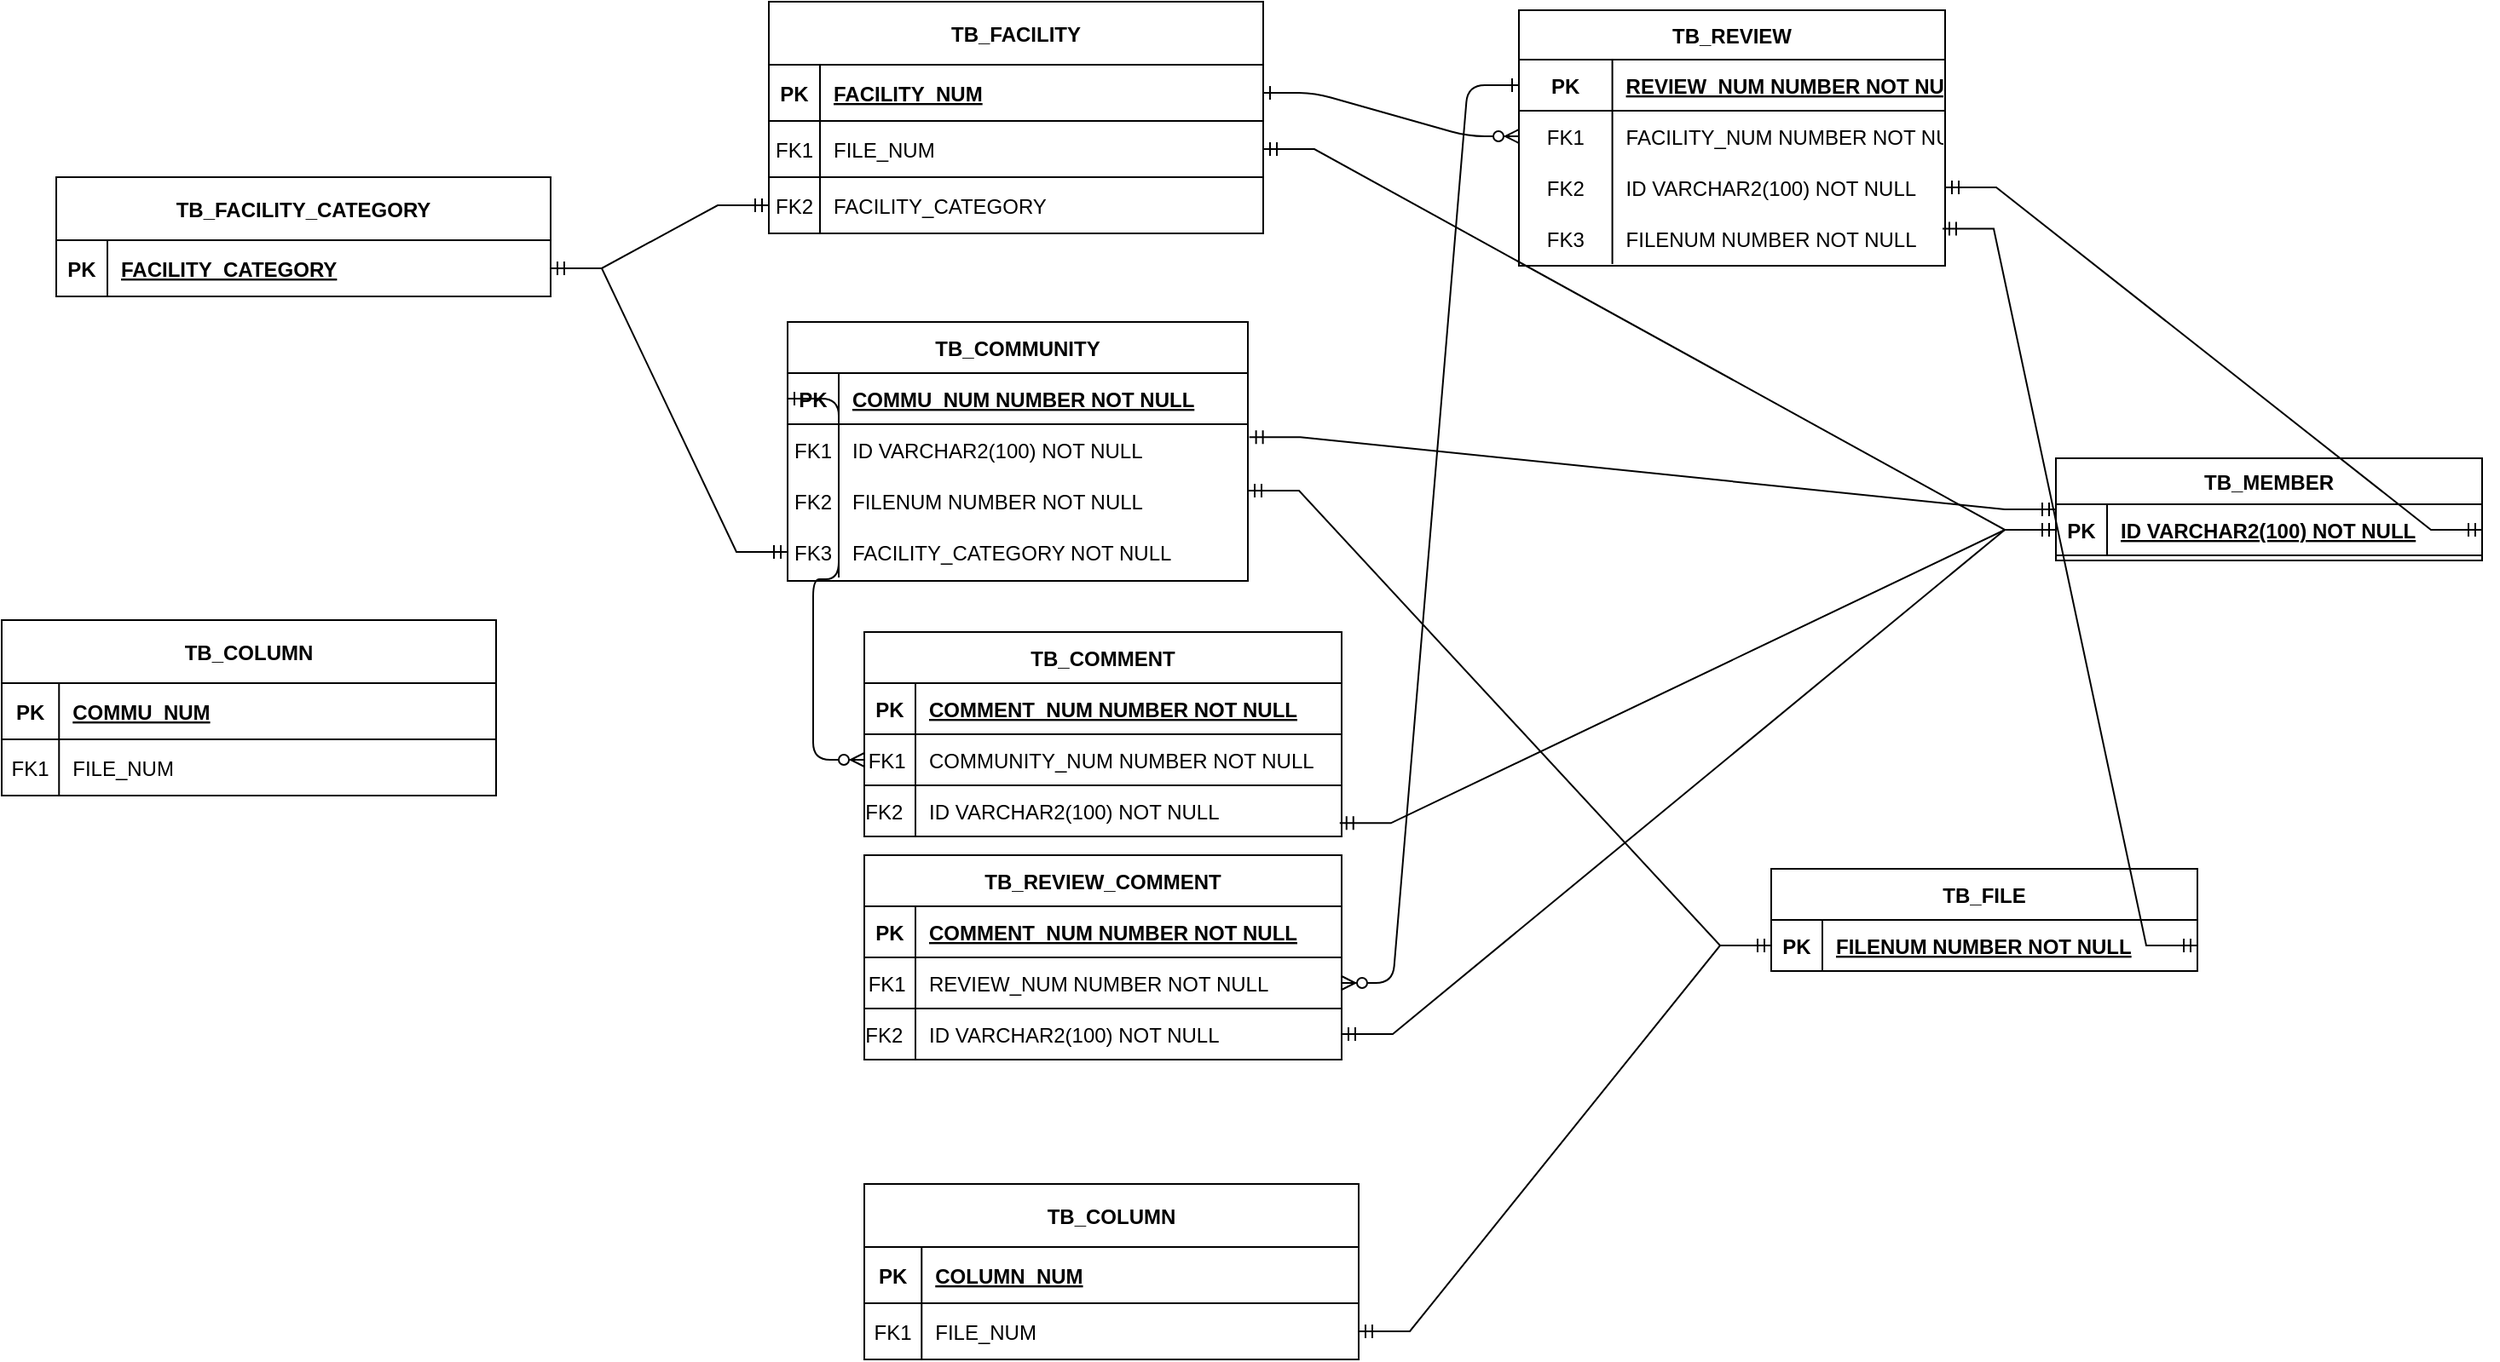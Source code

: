 <mxfile version="21.6.7" type="github">
  <diagram id="R2lEEEUBdFMjLlhIrx00" name="Page-1">
    <mxGraphModel dx="1789" dy="527" grid="0" gridSize="10" guides="1" tooltips="1" connect="1" arrows="1" fold="1" page="0" pageScale="1" pageWidth="850" pageHeight="1100" math="0" shadow="0" extFonts="Permanent Marker^https://fonts.googleapis.com/css?family=Permanent+Marker">
      <root>
        <mxCell id="0" />
        <mxCell id="1" parent="0" />
        <mxCell id="C-vyLk0tnHw3VtMMgP7b-1" value="" style="edgeStyle=entityRelationEdgeStyle;endArrow=ERzeroToMany;startArrow=ERone;endFill=1;startFill=0;" parent="1" source="C-vyLk0tnHw3VtMMgP7b-24" target="C-vyLk0tnHw3VtMMgP7b-6" edge="1">
          <mxGeometry width="100" height="100" relative="1" as="geometry">
            <mxPoint x="340" y="720" as="sourcePoint" />
            <mxPoint x="440" y="620" as="targetPoint" />
          </mxGeometry>
        </mxCell>
        <mxCell id="C-vyLk0tnHw3VtMMgP7b-2" value="TB_REVIEW" style="shape=table;startSize=29;container=1;collapsible=1;childLayout=tableLayout;fixedRows=1;rowLines=0;fontStyle=1;align=center;resizeLast=1;" parent="1" vertex="1">
          <mxGeometry x="458" y="121" width="250" height="150" as="geometry">
            <mxRectangle x="450" y="120" width="60" height="30" as="alternateBounds" />
          </mxGeometry>
        </mxCell>
        <mxCell id="C-vyLk0tnHw3VtMMgP7b-3" value="" style="shape=partialRectangle;collapsible=0;dropTarget=0;pointerEvents=0;fillColor=none;points=[[0,0.5],[1,0.5]];portConstraint=eastwest;top=0;left=0;right=0;bottom=1;" parent="C-vyLk0tnHw3VtMMgP7b-2" vertex="1">
          <mxGeometry y="29" width="250" height="30" as="geometry" />
        </mxCell>
        <mxCell id="C-vyLk0tnHw3VtMMgP7b-4" value="PK" style="shape=partialRectangle;overflow=hidden;connectable=0;fillColor=none;top=0;left=0;bottom=0;right=0;fontStyle=1;" parent="C-vyLk0tnHw3VtMMgP7b-3" vertex="1">
          <mxGeometry width="54.794" height="30" as="geometry">
            <mxRectangle width="54.794" height="30" as="alternateBounds" />
          </mxGeometry>
        </mxCell>
        <mxCell id="C-vyLk0tnHw3VtMMgP7b-5" value="REVIEW_NUM NUMBER NOT NULL " style="shape=partialRectangle;overflow=hidden;connectable=0;fillColor=none;top=0;left=0;bottom=0;right=0;align=left;spacingLeft=6;fontStyle=5;" parent="C-vyLk0tnHw3VtMMgP7b-3" vertex="1">
          <mxGeometry x="54.794" width="195.206" height="30" as="geometry">
            <mxRectangle width="195.206" height="30" as="alternateBounds" />
          </mxGeometry>
        </mxCell>
        <mxCell id="C-vyLk0tnHw3VtMMgP7b-6" value="" style="shape=partialRectangle;collapsible=0;dropTarget=0;pointerEvents=0;fillColor=none;points=[[0,0.5],[1,0.5]];portConstraint=eastwest;top=0;left=0;right=0;bottom=0;" parent="C-vyLk0tnHw3VtMMgP7b-2" vertex="1">
          <mxGeometry y="59" width="250" height="30" as="geometry" />
        </mxCell>
        <mxCell id="C-vyLk0tnHw3VtMMgP7b-7" value="FK1" style="shape=partialRectangle;overflow=hidden;connectable=0;fillColor=none;top=0;left=0;bottom=0;right=0;" parent="C-vyLk0tnHw3VtMMgP7b-6" vertex="1">
          <mxGeometry width="54.794" height="30" as="geometry">
            <mxRectangle width="54.794" height="30" as="alternateBounds" />
          </mxGeometry>
        </mxCell>
        <mxCell id="C-vyLk0tnHw3VtMMgP7b-8" value="FACILITY_NUM NUMBER NOT NULL" style="shape=partialRectangle;overflow=hidden;connectable=0;fillColor=none;top=0;left=0;bottom=0;right=0;align=left;spacingLeft=6;" parent="C-vyLk0tnHw3VtMMgP7b-6" vertex="1">
          <mxGeometry x="54.794" width="195.206" height="30" as="geometry">
            <mxRectangle width="195.206" height="30" as="alternateBounds" />
          </mxGeometry>
        </mxCell>
        <mxCell id="C-vyLk0tnHw3VtMMgP7b-9" value="" style="shape=partialRectangle;collapsible=0;dropTarget=0;pointerEvents=0;fillColor=none;points=[[0,0.5],[1,0.5]];portConstraint=eastwest;top=0;left=0;right=0;bottom=0;" parent="C-vyLk0tnHw3VtMMgP7b-2" vertex="1">
          <mxGeometry y="89" width="250" height="30" as="geometry" />
        </mxCell>
        <mxCell id="C-vyLk0tnHw3VtMMgP7b-10" value="FK2" style="shape=partialRectangle;overflow=hidden;connectable=0;fillColor=none;top=0;left=0;bottom=0;right=0;" parent="C-vyLk0tnHw3VtMMgP7b-9" vertex="1">
          <mxGeometry width="54.794" height="30" as="geometry">
            <mxRectangle width="54.794" height="30" as="alternateBounds" />
          </mxGeometry>
        </mxCell>
        <mxCell id="C-vyLk0tnHw3VtMMgP7b-11" value="ID VARCHAR2(100) NOT NULL " style="shape=partialRectangle;overflow=hidden;connectable=0;fillColor=none;top=0;left=0;bottom=0;right=0;align=left;spacingLeft=6;" parent="C-vyLk0tnHw3VtMMgP7b-9" vertex="1">
          <mxGeometry x="54.794" width="195.206" height="30" as="geometry">
            <mxRectangle width="195.206" height="30" as="alternateBounds" />
          </mxGeometry>
        </mxCell>
        <mxCell id="-KE-oy4BCfuFlBeBXf4a-14" value="" style="shape=partialRectangle;collapsible=0;dropTarget=0;pointerEvents=0;fillColor=none;points=[[0,0.5],[1,0.5]];portConstraint=eastwest;top=0;left=0;right=0;bottom=0;" parent="C-vyLk0tnHw3VtMMgP7b-2" vertex="1">
          <mxGeometry y="119" width="250" height="30" as="geometry" />
        </mxCell>
        <mxCell id="-KE-oy4BCfuFlBeBXf4a-15" value="FK3" style="shape=partialRectangle;overflow=hidden;connectable=0;fillColor=none;top=0;left=0;bottom=0;right=0;" parent="-KE-oy4BCfuFlBeBXf4a-14" vertex="1">
          <mxGeometry width="54.794" height="30" as="geometry">
            <mxRectangle width="54.794" height="30" as="alternateBounds" />
          </mxGeometry>
        </mxCell>
        <mxCell id="-KE-oy4BCfuFlBeBXf4a-16" value="FILENUM NUMBER NOT NULL" style="shape=partialRectangle;overflow=hidden;connectable=0;fillColor=none;top=0;left=0;bottom=0;right=0;align=left;spacingLeft=6;" parent="-KE-oy4BCfuFlBeBXf4a-14" vertex="1">
          <mxGeometry x="54.794" width="195.206" height="30" as="geometry">
            <mxRectangle width="195.206" height="30" as="alternateBounds" />
          </mxGeometry>
        </mxCell>
        <mxCell id="C-vyLk0tnHw3VtMMgP7b-13" value="TB_MEMBER" style="shape=table;startSize=27;container=1;collapsible=1;childLayout=tableLayout;fixedRows=1;rowLines=0;fontStyle=1;align=center;resizeLast=1;" parent="1" vertex="1">
          <mxGeometry x="773" y="384" width="250" height="60" as="geometry" />
        </mxCell>
        <mxCell id="C-vyLk0tnHw3VtMMgP7b-14" value="" style="shape=partialRectangle;collapsible=0;dropTarget=0;pointerEvents=0;fillColor=none;points=[[0,0.5],[1,0.5]];portConstraint=eastwest;top=0;left=0;right=0;bottom=1;" parent="C-vyLk0tnHw3VtMMgP7b-13" vertex="1">
          <mxGeometry y="27" width="250" height="30" as="geometry" />
        </mxCell>
        <mxCell id="C-vyLk0tnHw3VtMMgP7b-15" value="PK" style="shape=partialRectangle;overflow=hidden;connectable=0;fillColor=none;top=0;left=0;bottom=0;right=0;fontStyle=1;" parent="C-vyLk0tnHw3VtMMgP7b-14" vertex="1">
          <mxGeometry width="30" height="30" as="geometry">
            <mxRectangle width="30" height="30" as="alternateBounds" />
          </mxGeometry>
        </mxCell>
        <mxCell id="C-vyLk0tnHw3VtMMgP7b-16" value="ID VARCHAR2(100) NOT NULL " style="shape=partialRectangle;overflow=hidden;connectable=0;fillColor=none;top=0;left=0;bottom=0;right=0;align=left;spacingLeft=6;fontStyle=5;" parent="C-vyLk0tnHw3VtMMgP7b-14" vertex="1">
          <mxGeometry x="30" width="220" height="30" as="geometry">
            <mxRectangle width="220" height="30" as="alternateBounds" />
          </mxGeometry>
        </mxCell>
        <mxCell id="C-vyLk0tnHw3VtMMgP7b-23" value="TB_FACILITY" style="shape=table;startSize=37;container=1;collapsible=1;childLayout=tableLayout;fixedRows=1;rowLines=0;fontStyle=1;align=center;resizeLast=1;" parent="1" vertex="1">
          <mxGeometry x="18" y="116" width="290" height="136" as="geometry" />
        </mxCell>
        <mxCell id="C-vyLk0tnHw3VtMMgP7b-24" value="" style="shape=partialRectangle;collapsible=0;dropTarget=0;pointerEvents=0;fillColor=none;points=[[0,0.5],[1,0.5]];portConstraint=eastwest;top=0;left=0;right=0;bottom=1;" parent="C-vyLk0tnHw3VtMMgP7b-23" vertex="1">
          <mxGeometry y="37" width="290" height="33" as="geometry" />
        </mxCell>
        <mxCell id="C-vyLk0tnHw3VtMMgP7b-25" value="PK" style="shape=partialRectangle;overflow=hidden;connectable=0;fillColor=none;top=0;left=0;bottom=0;right=0;fontStyle=1;" parent="C-vyLk0tnHw3VtMMgP7b-24" vertex="1">
          <mxGeometry width="30" height="33" as="geometry">
            <mxRectangle width="30" height="33" as="alternateBounds" />
          </mxGeometry>
        </mxCell>
        <mxCell id="C-vyLk0tnHw3VtMMgP7b-26" value="FACILITY_NUM" style="shape=partialRectangle;overflow=hidden;connectable=0;fillColor=none;top=0;left=0;bottom=0;right=0;align=left;spacingLeft=6;fontStyle=5;" parent="C-vyLk0tnHw3VtMMgP7b-24" vertex="1">
          <mxGeometry x="30" width="260" height="33" as="geometry">
            <mxRectangle width="260" height="33" as="alternateBounds" />
          </mxGeometry>
        </mxCell>
        <mxCell id="_d3ejISnLMOxY-XyNx4B-5" value="" style="shape=partialRectangle;collapsible=0;dropTarget=0;pointerEvents=0;fillColor=none;points=[[0,0.5],[1,0.5]];portConstraint=eastwest;top=0;left=0;right=0;bottom=1;" parent="C-vyLk0tnHw3VtMMgP7b-23" vertex="1">
          <mxGeometry y="70" width="290" height="33" as="geometry" />
        </mxCell>
        <mxCell id="_d3ejISnLMOxY-XyNx4B-6" value="FK1" style="shape=partialRectangle;overflow=hidden;connectable=0;fillColor=none;top=0;left=0;bottom=0;right=0;fontStyle=0;" parent="_d3ejISnLMOxY-XyNx4B-5" vertex="1">
          <mxGeometry width="30" height="33" as="geometry">
            <mxRectangle width="30" height="33" as="alternateBounds" />
          </mxGeometry>
        </mxCell>
        <mxCell id="_d3ejISnLMOxY-XyNx4B-7" value="FILE_NUM" style="shape=partialRectangle;overflow=hidden;connectable=0;fillColor=none;top=0;left=0;bottom=0;right=0;align=left;spacingLeft=6;fontStyle=0;" parent="_d3ejISnLMOxY-XyNx4B-5" vertex="1">
          <mxGeometry x="30" width="260" height="33" as="geometry">
            <mxRectangle width="260" height="33" as="alternateBounds" />
          </mxGeometry>
        </mxCell>
        <mxCell id="wtZ6tFGs6IrQtqHnJCD3-11" value="" style="shape=partialRectangle;collapsible=0;dropTarget=0;pointerEvents=0;fillColor=none;points=[[0,0.5],[1,0.5]];portConstraint=eastwest;top=0;left=0;right=0;bottom=1;" parent="C-vyLk0tnHw3VtMMgP7b-23" vertex="1">
          <mxGeometry y="103" width="290" height="33" as="geometry" />
        </mxCell>
        <mxCell id="wtZ6tFGs6IrQtqHnJCD3-12" value="FK2" style="shape=partialRectangle;overflow=hidden;connectable=0;fillColor=none;top=0;left=0;bottom=0;right=0;fontStyle=0;" parent="wtZ6tFGs6IrQtqHnJCD3-11" vertex="1">
          <mxGeometry width="30" height="33" as="geometry">
            <mxRectangle width="30" height="33" as="alternateBounds" />
          </mxGeometry>
        </mxCell>
        <mxCell id="wtZ6tFGs6IrQtqHnJCD3-13" value="FACILITY_CATEGORY" style="shape=partialRectangle;overflow=hidden;connectable=0;fillColor=none;top=0;left=0;bottom=0;right=0;align=left;spacingLeft=6;fontStyle=0;" parent="wtZ6tFGs6IrQtqHnJCD3-11" vertex="1">
          <mxGeometry x="30" width="260" height="33" as="geometry">
            <mxRectangle width="260" height="33" as="alternateBounds" />
          </mxGeometry>
        </mxCell>
        <mxCell id="qpjnlO9sBnYF8j2qjAvn-1" value="TB_COMMUNITY" style="shape=table;startSize=30;container=1;collapsible=1;childLayout=tableLayout;fixedRows=1;rowLines=0;fontStyle=1;align=center;resizeLast=1;" parent="1" vertex="1">
          <mxGeometry x="29" y="304" width="270" height="152" as="geometry" />
        </mxCell>
        <mxCell id="qpjnlO9sBnYF8j2qjAvn-2" value="" style="shape=partialRectangle;collapsible=0;dropTarget=0;pointerEvents=0;fillColor=none;points=[[0,0.5],[1,0.5]];portConstraint=eastwest;top=0;left=0;right=0;bottom=1;" parent="qpjnlO9sBnYF8j2qjAvn-1" vertex="1">
          <mxGeometry y="30" width="270" height="30" as="geometry" />
        </mxCell>
        <mxCell id="qpjnlO9sBnYF8j2qjAvn-3" value="PK" style="shape=partialRectangle;overflow=hidden;connectable=0;fillColor=none;top=0;left=0;bottom=0;right=0;fontStyle=1;" parent="qpjnlO9sBnYF8j2qjAvn-2" vertex="1">
          <mxGeometry width="30" height="30" as="geometry">
            <mxRectangle width="30" height="30" as="alternateBounds" />
          </mxGeometry>
        </mxCell>
        <mxCell id="qpjnlO9sBnYF8j2qjAvn-4" value="COMMU_NUM NUMBER NOT NULL" style="shape=partialRectangle;overflow=hidden;connectable=0;fillColor=none;top=0;left=0;bottom=0;right=0;align=left;spacingLeft=6;fontStyle=5;" parent="qpjnlO9sBnYF8j2qjAvn-2" vertex="1">
          <mxGeometry x="30" width="240" height="30" as="geometry">
            <mxRectangle width="240" height="30" as="alternateBounds" />
          </mxGeometry>
        </mxCell>
        <mxCell id="qpjnlO9sBnYF8j2qjAvn-5" value="" style="shape=partialRectangle;collapsible=0;dropTarget=0;pointerEvents=0;fillColor=none;points=[[0,0.5],[1,0.5]];portConstraint=eastwest;top=0;left=0;right=0;bottom=0;" parent="qpjnlO9sBnYF8j2qjAvn-1" vertex="1">
          <mxGeometry y="60" width="270" height="30" as="geometry" />
        </mxCell>
        <mxCell id="qpjnlO9sBnYF8j2qjAvn-6" value="FK1" style="shape=partialRectangle;overflow=hidden;connectable=0;fillColor=none;top=0;left=0;bottom=0;right=0;" parent="qpjnlO9sBnYF8j2qjAvn-5" vertex="1">
          <mxGeometry width="30" height="30" as="geometry">
            <mxRectangle width="30" height="30" as="alternateBounds" />
          </mxGeometry>
        </mxCell>
        <mxCell id="qpjnlO9sBnYF8j2qjAvn-7" value="ID VARCHAR2(100) NOT NULL" style="shape=partialRectangle;overflow=hidden;connectable=0;fillColor=none;top=0;left=0;bottom=0;right=0;align=left;spacingLeft=6;" parent="qpjnlO9sBnYF8j2qjAvn-5" vertex="1">
          <mxGeometry x="30" width="240" height="30" as="geometry">
            <mxRectangle width="240" height="30" as="alternateBounds" />
          </mxGeometry>
        </mxCell>
        <mxCell id="-KE-oy4BCfuFlBeBXf4a-9" value="" style="shape=partialRectangle;collapsible=0;dropTarget=0;pointerEvents=0;fillColor=none;points=[[0,0.5],[1,0.5]];portConstraint=eastwest;top=0;left=0;right=0;bottom=0;" parent="qpjnlO9sBnYF8j2qjAvn-1" vertex="1">
          <mxGeometry y="90" width="270" height="30" as="geometry" />
        </mxCell>
        <mxCell id="-KE-oy4BCfuFlBeBXf4a-10" value="FK2" style="shape=partialRectangle;overflow=hidden;connectable=0;fillColor=none;top=0;left=0;bottom=0;right=0;" parent="-KE-oy4BCfuFlBeBXf4a-9" vertex="1">
          <mxGeometry width="30" height="30" as="geometry">
            <mxRectangle width="30" height="30" as="alternateBounds" />
          </mxGeometry>
        </mxCell>
        <mxCell id="-KE-oy4BCfuFlBeBXf4a-11" value="FILENUM NUMBER NOT NULL" style="shape=partialRectangle;overflow=hidden;connectable=0;fillColor=none;top=0;left=0;bottom=0;right=0;align=left;spacingLeft=6;" parent="-KE-oy4BCfuFlBeBXf4a-9" vertex="1">
          <mxGeometry x="30" width="240" height="30" as="geometry">
            <mxRectangle width="240" height="30" as="alternateBounds" />
          </mxGeometry>
        </mxCell>
        <mxCell id="wtZ6tFGs6IrQtqHnJCD3-15" value="" style="shape=partialRectangle;collapsible=0;dropTarget=0;pointerEvents=0;fillColor=none;points=[[0,0.5],[1,0.5]];portConstraint=eastwest;top=0;left=0;right=0;bottom=0;" parent="qpjnlO9sBnYF8j2qjAvn-1" vertex="1">
          <mxGeometry y="120" width="270" height="30" as="geometry" />
        </mxCell>
        <mxCell id="wtZ6tFGs6IrQtqHnJCD3-16" value="FK3" style="shape=partialRectangle;overflow=hidden;connectable=0;fillColor=none;top=0;left=0;bottom=0;right=0;" parent="wtZ6tFGs6IrQtqHnJCD3-15" vertex="1">
          <mxGeometry width="30" height="30" as="geometry">
            <mxRectangle width="30" height="30" as="alternateBounds" />
          </mxGeometry>
        </mxCell>
        <mxCell id="wtZ6tFGs6IrQtqHnJCD3-17" value="FACILITY_CATEGORY NOT NULL" style="shape=partialRectangle;overflow=hidden;connectable=0;fillColor=none;top=0;left=0;bottom=0;right=0;align=left;spacingLeft=6;" parent="wtZ6tFGs6IrQtqHnJCD3-15" vertex="1">
          <mxGeometry x="30" width="240" height="30" as="geometry">
            <mxRectangle width="240" height="30" as="alternateBounds" />
          </mxGeometry>
        </mxCell>
        <mxCell id="qpjnlO9sBnYF8j2qjAvn-11" value="TB_COMMENT" style="shape=table;startSize=30;container=1;collapsible=1;childLayout=tableLayout;fixedRows=1;rowLines=0;fontStyle=1;align=center;resizeLast=1;" parent="1" vertex="1">
          <mxGeometry x="74" y="486" width="280" height="120" as="geometry" />
        </mxCell>
        <mxCell id="qpjnlO9sBnYF8j2qjAvn-12" value="" style="shape=partialRectangle;collapsible=0;dropTarget=0;pointerEvents=0;fillColor=none;points=[[0,0.5],[1,0.5]];portConstraint=eastwest;top=0;left=0;right=0;bottom=1;" parent="qpjnlO9sBnYF8j2qjAvn-11" vertex="1">
          <mxGeometry y="30" width="280" height="30" as="geometry" />
        </mxCell>
        <mxCell id="qpjnlO9sBnYF8j2qjAvn-13" value="PK" style="shape=partialRectangle;overflow=hidden;connectable=0;fillColor=none;top=0;left=0;bottom=0;right=0;fontStyle=1;" parent="qpjnlO9sBnYF8j2qjAvn-12" vertex="1">
          <mxGeometry width="30" height="30" as="geometry">
            <mxRectangle width="30" height="30" as="alternateBounds" />
          </mxGeometry>
        </mxCell>
        <mxCell id="qpjnlO9sBnYF8j2qjAvn-14" value="COMMENT_NUM NUMBER NOT NULL" style="shape=partialRectangle;overflow=hidden;connectable=0;fillColor=none;top=0;left=0;bottom=0;right=0;align=left;spacingLeft=6;fontStyle=5;" parent="qpjnlO9sBnYF8j2qjAvn-12" vertex="1">
          <mxGeometry x="30" width="250" height="30" as="geometry">
            <mxRectangle width="250" height="30" as="alternateBounds" />
          </mxGeometry>
        </mxCell>
        <mxCell id="xG5aJxj-pug4b15kJPLm-4" value="" style="shape=partialRectangle;collapsible=0;dropTarget=0;pointerEvents=0;fillColor=none;points=[[0,0.5],[1,0.5]];portConstraint=eastwest;top=0;left=0;right=0;bottom=1;" parent="qpjnlO9sBnYF8j2qjAvn-11" vertex="1">
          <mxGeometry y="60" width="280" height="30" as="geometry" />
        </mxCell>
        <mxCell id="xG5aJxj-pug4b15kJPLm-5" value="FK1 " style="shape=partialRectangle;overflow=hidden;connectable=0;fillColor=none;top=0;left=0;bottom=0;right=0;fontStyle=0;" parent="xG5aJxj-pug4b15kJPLm-4" vertex="1">
          <mxGeometry width="30" height="30" as="geometry">
            <mxRectangle width="30" height="30" as="alternateBounds" />
          </mxGeometry>
        </mxCell>
        <mxCell id="xG5aJxj-pug4b15kJPLm-6" value="COMMUNITY_NUM NUMBER NOT NULL" style="shape=partialRectangle;overflow=hidden;connectable=0;fillColor=none;top=0;left=0;bottom=0;right=0;align=left;spacingLeft=6;fontStyle=0;" parent="xG5aJxj-pug4b15kJPLm-4" vertex="1">
          <mxGeometry x="30" width="250" height="30" as="geometry">
            <mxRectangle width="250" height="30" as="alternateBounds" />
          </mxGeometry>
        </mxCell>
        <mxCell id="7dMMRioeDWby0Bqr6M3h-1" value="" style="shape=partialRectangle;collapsible=0;dropTarget=0;pointerEvents=0;fillColor=none;points=[[0,0.5],[1,0.5]];portConstraint=eastwest;top=0;left=0;right=0;bottom=1;" parent="qpjnlO9sBnYF8j2qjAvn-11" vertex="1">
          <mxGeometry y="90" width="280" height="30" as="geometry" />
        </mxCell>
        <mxCell id="7dMMRioeDWby0Bqr6M3h-2" value="FK2  " style="shape=partialRectangle;overflow=hidden;connectable=0;fillColor=none;top=0;left=0;bottom=0;right=0;fontStyle=0;" parent="7dMMRioeDWby0Bqr6M3h-1" vertex="1">
          <mxGeometry width="30" height="30" as="geometry">
            <mxRectangle width="30" height="30" as="alternateBounds" />
          </mxGeometry>
        </mxCell>
        <mxCell id="7dMMRioeDWby0Bqr6M3h-3" value="ID VARCHAR2(100) NOT NULL" style="shape=partialRectangle;overflow=hidden;connectable=0;fillColor=none;top=0;left=0;bottom=0;right=0;align=left;spacingLeft=6;fontStyle=0;" parent="7dMMRioeDWby0Bqr6M3h-1" vertex="1">
          <mxGeometry x="30" width="250" height="30" as="geometry">
            <mxRectangle width="250" height="30" as="alternateBounds" />
          </mxGeometry>
        </mxCell>
        <mxCell id="qpjnlO9sBnYF8j2qjAvn-33" value="" style="edgeStyle=entityRelationEdgeStyle;fontSize=12;html=1;endArrow=ERmandOne;startArrow=ERmandOne;rounded=0;entryX=1;entryY=0.5;entryDx=0;entryDy=0;" parent="1" source="C-vyLk0tnHw3VtMMgP7b-14" target="LMYlzqV9uLrjLyTlNLDf-8" edge="1">
          <mxGeometry width="100" height="100" relative="1" as="geometry">
            <mxPoint x="862" y="627" as="sourcePoint" />
            <mxPoint x="438" y="673" as="targetPoint" />
            <Array as="points">
              <mxPoint x="340" y="140" />
            </Array>
          </mxGeometry>
        </mxCell>
        <mxCell id="qpjnlO9sBnYF8j2qjAvn-34" value="" style="edgeStyle=entityRelationEdgeStyle;fontSize=12;html=1;endArrow=ERmandOne;startArrow=ERmandOne;rounded=0;exitX=0.996;exitY=0.739;exitDx=0;exitDy=0;entryX=0;entryY=0.5;entryDx=0;entryDy=0;exitPerimeter=0;" parent="1" source="7dMMRioeDWby0Bqr6M3h-1" target="C-vyLk0tnHw3VtMMgP7b-14" edge="1">
          <mxGeometry width="100" height="100" relative="1" as="geometry">
            <mxPoint x="361" y="677" as="sourcePoint" />
            <mxPoint x="470" y="430" as="targetPoint" />
            <Array as="points">
              <mxPoint x="360" y="340" />
            </Array>
          </mxGeometry>
        </mxCell>
        <mxCell id="qpjnlO9sBnYF8j2qjAvn-38" value="" style="edgeStyle=entityRelationEdgeStyle;endArrow=ERzeroToMany;startArrow=ERone;endFill=1;startFill=0;exitX=0;exitY=0.5;exitDx=0;exitDy=0;entryX=0;entryY=0.5;entryDx=0;entryDy=0;" parent="1" source="qpjnlO9sBnYF8j2qjAvn-2" target="xG5aJxj-pug4b15kJPLm-4" edge="1">
          <mxGeometry width="100" height="100" relative="1" as="geometry">
            <mxPoint x="309" y="336.0" as="sourcePoint" />
            <mxPoint x="142" y="623" as="targetPoint" />
          </mxGeometry>
        </mxCell>
        <mxCell id="qpjnlO9sBnYF8j2qjAvn-39" value="" style="edgeStyle=entityRelationEdgeStyle;fontSize=12;html=1;endArrow=ERmandOne;startArrow=ERmandOne;rounded=0;entryX=1.003;entryY=0.253;entryDx=0;entryDy=0;entryPerimeter=0;" parent="1" source="C-vyLk0tnHw3VtMMgP7b-13" target="qpjnlO9sBnYF8j2qjAvn-5" edge="1">
          <mxGeometry width="100" height="100" relative="1" as="geometry">
            <mxPoint x="580" y="565" as="sourcePoint" />
            <mxPoint x="310" y="360" as="targetPoint" />
            <Array as="points">
              <mxPoint x="200" y="270" />
            </Array>
          </mxGeometry>
        </mxCell>
        <mxCell id="-KE-oy4BCfuFlBeBXf4a-1" value="TB_FILE" style="shape=table;startSize=30;container=1;collapsible=1;childLayout=tableLayout;fixedRows=1;rowLines=0;fontStyle=1;align=center;resizeLast=1;" parent="1" vertex="1">
          <mxGeometry x="606" y="625" width="250" height="60" as="geometry" />
        </mxCell>
        <mxCell id="-KE-oy4BCfuFlBeBXf4a-2" value="" style="shape=partialRectangle;collapsible=0;dropTarget=0;pointerEvents=0;fillColor=none;points=[[0,0.5],[1,0.5]];portConstraint=eastwest;top=0;left=0;right=0;bottom=1;" parent="-KE-oy4BCfuFlBeBXf4a-1" vertex="1">
          <mxGeometry y="30" width="250" height="30" as="geometry" />
        </mxCell>
        <mxCell id="-KE-oy4BCfuFlBeBXf4a-3" value="PK" style="shape=partialRectangle;overflow=hidden;connectable=0;fillColor=none;top=0;left=0;bottom=0;right=0;fontStyle=1;" parent="-KE-oy4BCfuFlBeBXf4a-2" vertex="1">
          <mxGeometry width="30" height="30" as="geometry">
            <mxRectangle width="30" height="30" as="alternateBounds" />
          </mxGeometry>
        </mxCell>
        <mxCell id="-KE-oy4BCfuFlBeBXf4a-4" value="FILENUM NUMBER NOT NULL " style="shape=partialRectangle;overflow=hidden;connectable=0;fillColor=none;top=0;left=0;bottom=0;right=0;align=left;spacingLeft=6;fontStyle=5;" parent="-KE-oy4BCfuFlBeBXf4a-2" vertex="1">
          <mxGeometry x="30" width="220" height="30" as="geometry">
            <mxRectangle width="220" height="30" as="alternateBounds" />
          </mxGeometry>
        </mxCell>
        <mxCell id="-KE-oy4BCfuFlBeBXf4a-13" value="" style="edgeStyle=entityRelationEdgeStyle;fontSize=12;html=1;endArrow=ERmandOne;startArrow=ERmandOne;rounded=0;entryX=1;entryY=0.301;entryDx=0;entryDy=0;entryPerimeter=0;exitX=0;exitY=0.5;exitDx=0;exitDy=0;" parent="1" source="-KE-oy4BCfuFlBeBXf4a-2" target="-KE-oy4BCfuFlBeBXf4a-9" edge="1">
          <mxGeometry width="100" height="100" relative="1" as="geometry">
            <mxPoint x="483" y="526" as="sourcePoint" />
            <mxPoint x="394" y="469" as="targetPoint" />
            <Array as="points">
              <mxPoint x="213" y="376" />
            </Array>
          </mxGeometry>
        </mxCell>
        <mxCell id="-KE-oy4BCfuFlBeBXf4a-17" value="" style="edgeStyle=entityRelationEdgeStyle;fontSize=12;html=1;endArrow=ERmandOne;startArrow=ERmandOne;rounded=0;entryX=0.994;entryY=0.307;entryDx=0;entryDy=0;exitX=1;exitY=0.5;exitDx=0;exitDy=0;entryPerimeter=0;" parent="1" source="-KE-oy4BCfuFlBeBXf4a-2" target="-KE-oy4BCfuFlBeBXf4a-14" edge="1">
          <mxGeometry width="100" height="100" relative="1" as="geometry">
            <mxPoint x="918" y="446" as="sourcePoint" />
            <mxPoint x="838" y="291" as="targetPoint" />
            <Array as="points">
              <mxPoint x="671" y="273" />
              <mxPoint x="1197" y="159" />
            </Array>
          </mxGeometry>
        </mxCell>
        <mxCell id="LMYlzqV9uLrjLyTlNLDf-1" value="TB_REVIEW_COMMENT" style="shape=table;startSize=30;container=1;collapsible=1;childLayout=tableLayout;fixedRows=1;rowLines=0;fontStyle=1;align=center;resizeLast=1;" parent="1" vertex="1">
          <mxGeometry x="74" y="617" width="280" height="120" as="geometry" />
        </mxCell>
        <mxCell id="LMYlzqV9uLrjLyTlNLDf-2" value="" style="shape=partialRectangle;collapsible=0;dropTarget=0;pointerEvents=0;fillColor=none;points=[[0,0.5],[1,0.5]];portConstraint=eastwest;top=0;left=0;right=0;bottom=1;" parent="LMYlzqV9uLrjLyTlNLDf-1" vertex="1">
          <mxGeometry y="30" width="280" height="30" as="geometry" />
        </mxCell>
        <mxCell id="LMYlzqV9uLrjLyTlNLDf-3" value="PK" style="shape=partialRectangle;overflow=hidden;connectable=0;fillColor=none;top=0;left=0;bottom=0;right=0;fontStyle=1;" parent="LMYlzqV9uLrjLyTlNLDf-2" vertex="1">
          <mxGeometry width="30" height="30" as="geometry">
            <mxRectangle width="30" height="30" as="alternateBounds" />
          </mxGeometry>
        </mxCell>
        <mxCell id="LMYlzqV9uLrjLyTlNLDf-4" value="COMMENT_NUM NUMBER NOT NULL" style="shape=partialRectangle;overflow=hidden;connectable=0;fillColor=none;top=0;left=0;bottom=0;right=0;align=left;spacingLeft=6;fontStyle=5;" parent="LMYlzqV9uLrjLyTlNLDf-2" vertex="1">
          <mxGeometry x="30" width="250" height="30" as="geometry">
            <mxRectangle width="250" height="30" as="alternateBounds" />
          </mxGeometry>
        </mxCell>
        <mxCell id="LMYlzqV9uLrjLyTlNLDf-5" value="" style="shape=partialRectangle;collapsible=0;dropTarget=0;pointerEvents=0;fillColor=none;points=[[0,0.5],[1,0.5]];portConstraint=eastwest;top=0;left=0;right=0;bottom=1;" parent="LMYlzqV9uLrjLyTlNLDf-1" vertex="1">
          <mxGeometry y="60" width="280" height="30" as="geometry" />
        </mxCell>
        <mxCell id="LMYlzqV9uLrjLyTlNLDf-6" value="FK1 " style="shape=partialRectangle;overflow=hidden;connectable=0;fillColor=none;top=0;left=0;bottom=0;right=0;fontStyle=0;" parent="LMYlzqV9uLrjLyTlNLDf-5" vertex="1">
          <mxGeometry width="30" height="30" as="geometry">
            <mxRectangle width="30" height="30" as="alternateBounds" />
          </mxGeometry>
        </mxCell>
        <mxCell id="LMYlzqV9uLrjLyTlNLDf-7" value="REVIEW_NUM NUMBER NOT NULL" style="shape=partialRectangle;overflow=hidden;connectable=0;fillColor=none;top=0;left=0;bottom=0;right=0;align=left;spacingLeft=6;fontStyle=0;" parent="LMYlzqV9uLrjLyTlNLDf-5" vertex="1">
          <mxGeometry x="30" width="250" height="30" as="geometry">
            <mxRectangle width="250" height="30" as="alternateBounds" />
          </mxGeometry>
        </mxCell>
        <mxCell id="LMYlzqV9uLrjLyTlNLDf-8" value="" style="shape=partialRectangle;collapsible=0;dropTarget=0;pointerEvents=0;fillColor=none;points=[[0,0.5],[1,0.5]];portConstraint=eastwest;top=0;left=0;right=0;bottom=1;" parent="LMYlzqV9uLrjLyTlNLDf-1" vertex="1">
          <mxGeometry y="90" width="280" height="30" as="geometry" />
        </mxCell>
        <mxCell id="LMYlzqV9uLrjLyTlNLDf-9" value="FK2  " style="shape=partialRectangle;overflow=hidden;connectable=0;fillColor=none;top=0;left=0;bottom=0;right=0;fontStyle=0;" parent="LMYlzqV9uLrjLyTlNLDf-8" vertex="1">
          <mxGeometry width="30" height="30" as="geometry">
            <mxRectangle width="30" height="30" as="alternateBounds" />
          </mxGeometry>
        </mxCell>
        <mxCell id="LMYlzqV9uLrjLyTlNLDf-10" value="ID VARCHAR2(100) NOT NULL" style="shape=partialRectangle;overflow=hidden;connectable=0;fillColor=none;top=0;left=0;bottom=0;right=0;align=left;spacingLeft=6;fontStyle=0;" parent="LMYlzqV9uLrjLyTlNLDf-8" vertex="1">
          <mxGeometry x="30" width="250" height="30" as="geometry">
            <mxRectangle width="250" height="30" as="alternateBounds" />
          </mxGeometry>
        </mxCell>
        <mxCell id="LMYlzqV9uLrjLyTlNLDf-11" value="" style="edgeStyle=entityRelationEdgeStyle;endArrow=ERzeroToMany;startArrow=ERone;endFill=1;startFill=0;entryX=1;entryY=0.5;entryDx=0;entryDy=0;" parent="1" source="C-vyLk0tnHw3VtMMgP7b-3" target="LMYlzqV9uLrjLyTlNLDf-5" edge="1">
          <mxGeometry width="100" height="100" relative="1" as="geometry">
            <mxPoint x="503" y="376" as="sourcePoint" />
            <mxPoint x="495" y="837" as="targetPoint" />
          </mxGeometry>
        </mxCell>
        <mxCell id="LMYlzqV9uLrjLyTlNLDf-12" value="" style="edgeStyle=entityRelationEdgeStyle;fontSize=12;html=1;endArrow=ERmandOne;startArrow=ERmandOne;rounded=0;exitX=1;exitY=0.5;exitDx=0;exitDy=0;entryX=1;entryY=0.5;entryDx=0;entryDy=0;" parent="1" source="C-vyLk0tnHw3VtMMgP7b-9" target="C-vyLk0tnHw3VtMMgP7b-14" edge="1">
          <mxGeometry width="100" height="100" relative="1" as="geometry">
            <mxPoint x="1085" y="460" as="sourcePoint" />
            <mxPoint x="1085" y="490" as="targetPoint" />
            <Array as="points">
              <mxPoint x="756" y="166" />
            </Array>
          </mxGeometry>
        </mxCell>
        <mxCell id="RPUz-Xp_ynRGwjkyBdgL-1" value="" style="edgeStyle=entityRelationEdgeStyle;fontSize=12;html=1;endArrow=ERmandOne;startArrow=ERmandOne;rounded=0;exitX=1;exitY=0.5;exitDx=0;exitDy=0;entryX=0;entryY=0.5;entryDx=0;entryDy=0;" parent="1" source="_d3ejISnLMOxY-XyNx4B-5" target="C-vyLk0tnHw3VtMMgP7b-14" edge="1">
          <mxGeometry width="100" height="100" relative="1" as="geometry">
            <mxPoint x="718" y="235" as="sourcePoint" />
            <mxPoint x="738" y="540" as="targetPoint" />
            <Array as="points">
              <mxPoint x="766" y="176" />
            </Array>
          </mxGeometry>
        </mxCell>
        <mxCell id="wtZ6tFGs6IrQtqHnJCD3-1" value="TB_FACILITY_CATEGORY" style="shape=table;startSize=37;container=1;collapsible=1;childLayout=tableLayout;fixedRows=1;rowLines=0;fontStyle=1;align=center;resizeLast=1;" parent="1" vertex="1">
          <mxGeometry x="-400" y="219" width="290" height="70" as="geometry" />
        </mxCell>
        <mxCell id="wtZ6tFGs6IrQtqHnJCD3-2" value="" style="shape=partialRectangle;collapsible=0;dropTarget=0;pointerEvents=0;fillColor=none;points=[[0,0.5],[1,0.5]];portConstraint=eastwest;top=0;left=0;right=0;bottom=1;" parent="wtZ6tFGs6IrQtqHnJCD3-1" vertex="1">
          <mxGeometry y="37" width="290" height="33" as="geometry" />
        </mxCell>
        <mxCell id="wtZ6tFGs6IrQtqHnJCD3-3" value="PK" style="shape=partialRectangle;overflow=hidden;connectable=0;fillColor=none;top=0;left=0;bottom=0;right=0;fontStyle=1;" parent="wtZ6tFGs6IrQtqHnJCD3-2" vertex="1">
          <mxGeometry width="30" height="33" as="geometry">
            <mxRectangle width="30" height="33" as="alternateBounds" />
          </mxGeometry>
        </mxCell>
        <mxCell id="wtZ6tFGs6IrQtqHnJCD3-4" value="FACILITY_CATEGORY" style="shape=partialRectangle;overflow=hidden;connectable=0;fillColor=none;top=0;left=0;bottom=0;right=0;align=left;spacingLeft=6;fontStyle=5;" parent="wtZ6tFGs6IrQtqHnJCD3-2" vertex="1">
          <mxGeometry x="30" width="260" height="33" as="geometry">
            <mxRectangle width="260" height="33" as="alternateBounds" />
          </mxGeometry>
        </mxCell>
        <mxCell id="wtZ6tFGs6IrQtqHnJCD3-14" value="" style="edgeStyle=entityRelationEdgeStyle;fontSize=12;html=1;endArrow=ERmandOne;startArrow=ERmandOne;rounded=0;exitX=1;exitY=0.5;exitDx=0;exitDy=0;entryX=0;entryY=0.5;entryDx=0;entryDy=0;" parent="1" source="wtZ6tFGs6IrQtqHnJCD3-2" target="wtZ6tFGs6IrQtqHnJCD3-11" edge="1">
          <mxGeometry width="100" height="100" relative="1" as="geometry">
            <mxPoint x="318" y="213" as="sourcePoint" />
            <mxPoint x="783" y="436" as="targetPoint" />
            <Array as="points">
              <mxPoint x="776" y="186" />
            </Array>
          </mxGeometry>
        </mxCell>
        <mxCell id="wtZ6tFGs6IrQtqHnJCD3-18" value="" style="edgeStyle=entityRelationEdgeStyle;fontSize=12;html=1;endArrow=ERmandOne;startArrow=ERmandOne;rounded=0;exitX=1;exitY=0.5;exitDx=0;exitDy=0;entryX=0;entryY=0.5;entryDx=0;entryDy=0;" parent="1" source="wtZ6tFGs6IrQtqHnJCD3-2" target="wtZ6tFGs6IrQtqHnJCD3-15" edge="1">
          <mxGeometry width="100" height="100" relative="1" as="geometry">
            <mxPoint x="-100" y="283" as="sourcePoint" />
            <mxPoint x="28" y="246" as="targetPoint" />
            <Array as="points">
              <mxPoint x="786" y="196" />
            </Array>
          </mxGeometry>
        </mxCell>
        <mxCell id="wtZ6tFGs6IrQtqHnJCD3-32" value="TB_COLUMN" style="shape=table;startSize=37;container=1;collapsible=1;childLayout=tableLayout;fixedRows=1;rowLines=0;fontStyle=1;align=center;resizeLast=1;" parent="1" vertex="1">
          <mxGeometry x="74" y="810" width="290" height="103" as="geometry" />
        </mxCell>
        <mxCell id="wtZ6tFGs6IrQtqHnJCD3-33" value="" style="shape=partialRectangle;collapsible=0;dropTarget=0;pointerEvents=0;fillColor=none;points=[[0,0.5],[1,0.5]];portConstraint=eastwest;top=0;left=0;right=0;bottom=1;" parent="wtZ6tFGs6IrQtqHnJCD3-32" vertex="1">
          <mxGeometry y="37" width="290" height="33" as="geometry" />
        </mxCell>
        <mxCell id="wtZ6tFGs6IrQtqHnJCD3-34" value="PK" style="shape=partialRectangle;overflow=hidden;connectable=0;fillColor=none;top=0;left=0;bottom=0;right=0;fontStyle=1;" parent="wtZ6tFGs6IrQtqHnJCD3-33" vertex="1">
          <mxGeometry width="33.632" height="33" as="geometry">
            <mxRectangle width="33.632" height="33" as="alternateBounds" />
          </mxGeometry>
        </mxCell>
        <mxCell id="wtZ6tFGs6IrQtqHnJCD3-35" value="COLUMN_NUM" style="shape=partialRectangle;overflow=hidden;connectable=0;fillColor=none;top=0;left=0;bottom=0;right=0;align=left;spacingLeft=6;fontStyle=5;" parent="wtZ6tFGs6IrQtqHnJCD3-33" vertex="1">
          <mxGeometry x="33.632" width="256.368" height="33" as="geometry">
            <mxRectangle width="256.368" height="33" as="alternateBounds" />
          </mxGeometry>
        </mxCell>
        <mxCell id="wtZ6tFGs6IrQtqHnJCD3-36" value="" style="shape=partialRectangle;collapsible=0;dropTarget=0;pointerEvents=0;fillColor=none;points=[[0,0.5],[1,0.5]];portConstraint=eastwest;top=0;left=0;right=0;bottom=1;" parent="wtZ6tFGs6IrQtqHnJCD3-32" vertex="1">
          <mxGeometry y="70" width="290" height="33" as="geometry" />
        </mxCell>
        <mxCell id="wtZ6tFGs6IrQtqHnJCD3-37" value="FK1" style="shape=partialRectangle;overflow=hidden;connectable=0;fillColor=none;top=0;left=0;bottom=0;right=0;fontStyle=0;" parent="wtZ6tFGs6IrQtqHnJCD3-36" vertex="1">
          <mxGeometry width="33.632" height="33" as="geometry">
            <mxRectangle width="33.632" height="33" as="alternateBounds" />
          </mxGeometry>
        </mxCell>
        <mxCell id="wtZ6tFGs6IrQtqHnJCD3-38" value="FILE_NUM" style="shape=partialRectangle;overflow=hidden;connectable=0;fillColor=none;top=0;left=0;bottom=0;right=0;align=left;spacingLeft=6;fontStyle=0;" parent="wtZ6tFGs6IrQtqHnJCD3-36" vertex="1">
          <mxGeometry x="33.632" width="256.368" height="33" as="geometry">
            <mxRectangle width="256.368" height="33" as="alternateBounds" />
          </mxGeometry>
        </mxCell>
        <mxCell id="wtZ6tFGs6IrQtqHnJCD3-42" value="" style="edgeStyle=entityRelationEdgeStyle;fontSize=12;html=1;endArrow=ERmandOne;startArrow=ERmandOne;rounded=0;entryX=1;entryY=0.5;entryDx=0;entryDy=0;exitX=0;exitY=0.5;exitDx=0;exitDy=0;" parent="1" source="-KE-oy4BCfuFlBeBXf4a-2" target="wtZ6tFGs6IrQtqHnJCD3-36" edge="1">
          <mxGeometry width="100" height="100" relative="1" as="geometry">
            <mxPoint x="616" y="680" as="sourcePoint" />
            <mxPoint x="309" y="413" as="targetPoint" />
            <Array as="points">
              <mxPoint x="223" y="386" />
            </Array>
          </mxGeometry>
        </mxCell>
        <mxCell id="luG-dIJvcV9L7YIn75SE-1" value="TB_COLUMN" style="shape=table;startSize=37;container=1;collapsible=1;childLayout=tableLayout;fixedRows=1;rowLines=0;fontStyle=1;align=center;resizeLast=1;" vertex="1" parent="1">
          <mxGeometry x="-432" y="479" width="290" height="103" as="geometry" />
        </mxCell>
        <mxCell id="luG-dIJvcV9L7YIn75SE-2" value="" style="shape=partialRectangle;collapsible=0;dropTarget=0;pointerEvents=0;fillColor=none;points=[[0,0.5],[1,0.5]];portConstraint=eastwest;top=0;left=0;right=0;bottom=1;" vertex="1" parent="luG-dIJvcV9L7YIn75SE-1">
          <mxGeometry y="37" width="290" height="33" as="geometry" />
        </mxCell>
        <mxCell id="luG-dIJvcV9L7YIn75SE-3" value="PK" style="shape=partialRectangle;overflow=hidden;connectable=0;fillColor=none;top=0;left=0;bottom=0;right=0;fontStyle=1;" vertex="1" parent="luG-dIJvcV9L7YIn75SE-2">
          <mxGeometry width="33.632" height="33" as="geometry">
            <mxRectangle width="33.632" height="33" as="alternateBounds" />
          </mxGeometry>
        </mxCell>
        <mxCell id="luG-dIJvcV9L7YIn75SE-4" value="COMMU_NUM" style="shape=partialRectangle;overflow=hidden;connectable=0;fillColor=none;top=0;left=0;bottom=0;right=0;align=left;spacingLeft=6;fontStyle=5;" vertex="1" parent="luG-dIJvcV9L7YIn75SE-2">
          <mxGeometry x="33.632" width="256.368" height="33" as="geometry">
            <mxRectangle width="256.368" height="33" as="alternateBounds" />
          </mxGeometry>
        </mxCell>
        <mxCell id="luG-dIJvcV9L7YIn75SE-5" value="" style="shape=partialRectangle;collapsible=0;dropTarget=0;pointerEvents=0;fillColor=none;points=[[0,0.5],[1,0.5]];portConstraint=eastwest;top=0;left=0;right=0;bottom=1;" vertex="1" parent="luG-dIJvcV9L7YIn75SE-1">
          <mxGeometry y="70" width="290" height="33" as="geometry" />
        </mxCell>
        <mxCell id="luG-dIJvcV9L7YIn75SE-6" value="FK1" style="shape=partialRectangle;overflow=hidden;connectable=0;fillColor=none;top=0;left=0;bottom=0;right=0;fontStyle=0;" vertex="1" parent="luG-dIJvcV9L7YIn75SE-5">
          <mxGeometry width="33.632" height="33" as="geometry">
            <mxRectangle width="33.632" height="33" as="alternateBounds" />
          </mxGeometry>
        </mxCell>
        <mxCell id="luG-dIJvcV9L7YIn75SE-7" value="FILE_NUM" style="shape=partialRectangle;overflow=hidden;connectable=0;fillColor=none;top=0;left=0;bottom=0;right=0;align=left;spacingLeft=6;fontStyle=0;" vertex="1" parent="luG-dIJvcV9L7YIn75SE-5">
          <mxGeometry x="33.632" width="256.368" height="33" as="geometry">
            <mxRectangle width="256.368" height="33" as="alternateBounds" />
          </mxGeometry>
        </mxCell>
      </root>
    </mxGraphModel>
  </diagram>
</mxfile>
